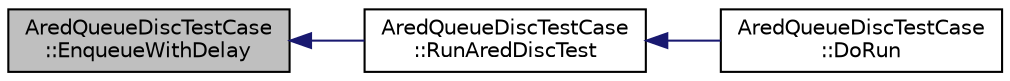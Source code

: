 digraph "AredQueueDiscTestCase::EnqueueWithDelay"
{
  edge [fontname="Helvetica",fontsize="10",labelfontname="Helvetica",labelfontsize="10"];
  node [fontname="Helvetica",fontsize="10",shape=record];
  rankdir="LR";
  Node1 [label="AredQueueDiscTestCase\l::EnqueueWithDelay",height=0.2,width=0.4,color="black", fillcolor="grey75", style="filled", fontcolor="black"];
  Node1 -> Node2 [dir="back",color="midnightblue",fontsize="10",style="solid"];
  Node2 [label="AredQueueDiscTestCase\l::RunAredDiscTest",height=0.2,width=0.4,color="black", fillcolor="white", style="filled",URL="$da/d18/classAredQueueDiscTestCase.html#af33ca2897664beffd21b068804c9cb2b"];
  Node2 -> Node3 [dir="back",color="midnightblue",fontsize="10",style="solid"];
  Node3 [label="AredQueueDiscTestCase\l::DoRun",height=0.2,width=0.4,color="black", fillcolor="white", style="filled",URL="$da/d18/classAredQueueDiscTestCase.html#a195e997827d606a561c71b81aeecdcf3",tooltip="Implementation to actually run this TestCase. "];
}
